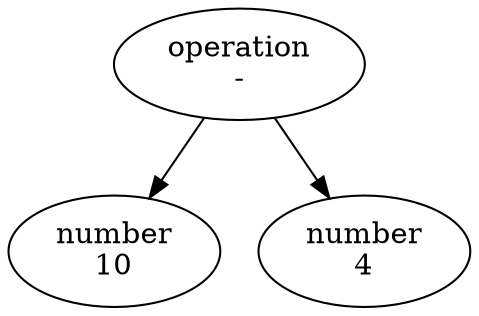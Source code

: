 digraph AST {
  node0 [label="operation\n-"];
  node1 [label="number\n10"];
  node0 -> node1;
  node2 [label="number\n4"];
  node0 -> node2;
}

